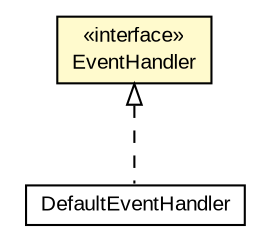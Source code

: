 #!/usr/local/bin/dot
#
# Class diagram 
# Generated by UMLGraph version R5_6-24-gf6e263 (http://www.umlgraph.org/)
#

digraph G {
	edge [fontname="arial",fontsize=10,labelfontname="arial",labelfontsize=10];
	node [fontname="arial",fontsize=10,shape=plaintext];
	nodesep=0.25;
	ranksep=0.5;
	// net.trajano.doxdb.ext.EventHandler
	c351 [label=<<table title="net.trajano.doxdb.ext.EventHandler" border="0" cellborder="1" cellspacing="0" cellpadding="2" port="p" bgcolor="lemonChiffon" href="./EventHandler.html">
		<tr><td><table border="0" cellspacing="0" cellpadding="1">
<tr><td align="center" balign="center"> &#171;interface&#187; </td></tr>
<tr><td align="center" balign="center"> EventHandler </td></tr>
		</table></td></tr>
		</table>>, URL="./EventHandler.html", fontname="arial", fontcolor="black", fontsize=10.0];
	// net.trajano.doxdb.ext.DefaultEventHandler
	c352 [label=<<table title="net.trajano.doxdb.ext.DefaultEventHandler" border="0" cellborder="1" cellspacing="0" cellpadding="2" port="p" href="./DefaultEventHandler.html">
		<tr><td><table border="0" cellspacing="0" cellpadding="1">
<tr><td align="center" balign="center"> DefaultEventHandler </td></tr>
		</table></td></tr>
		</table>>, URL="./DefaultEventHandler.html", fontname="arial", fontcolor="black", fontsize=10.0];
	//net.trajano.doxdb.ext.DefaultEventHandler implements net.trajano.doxdb.ext.EventHandler
	c351:p -> c352:p [dir=back,arrowtail=empty,style=dashed];
}

